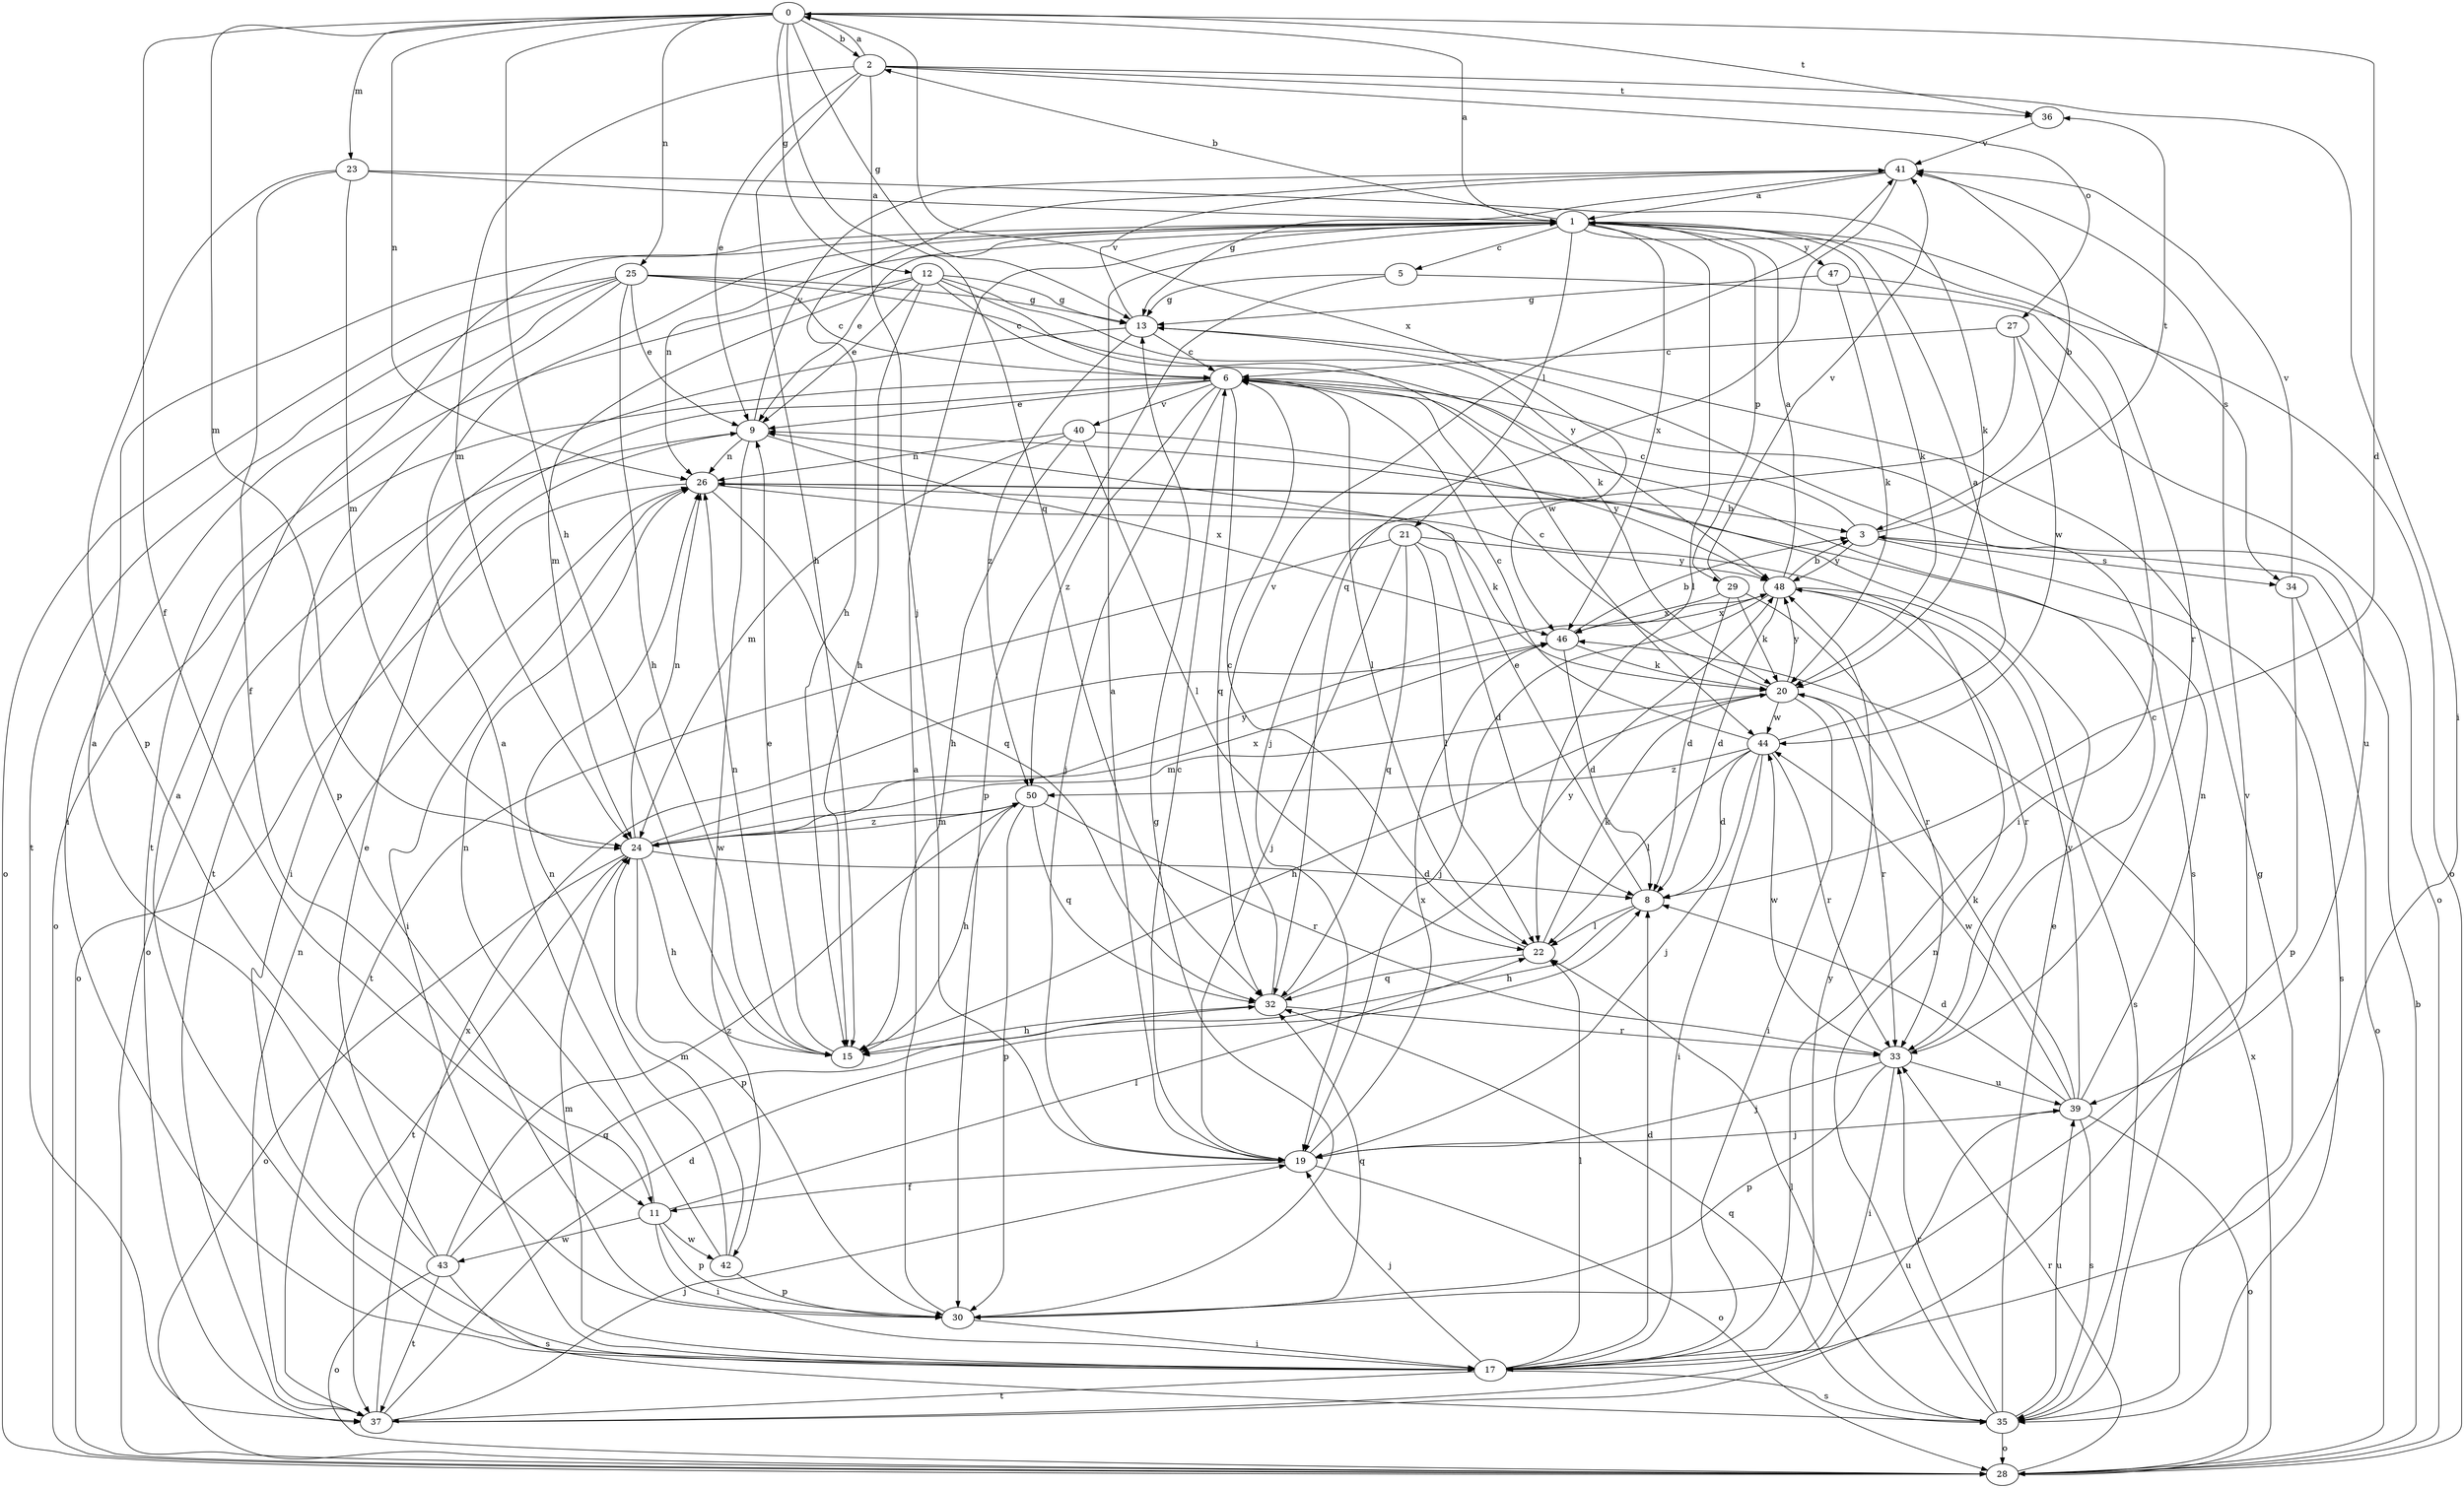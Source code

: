 strict digraph  {
0;
1;
2;
3;
5;
6;
8;
9;
11;
12;
13;
15;
17;
19;
20;
21;
22;
23;
24;
25;
26;
27;
28;
29;
30;
32;
33;
34;
35;
36;
37;
39;
40;
41;
42;
43;
44;
46;
47;
48;
50;
0 -> 2  [label=b];
0 -> 8  [label=d];
0 -> 11  [label=f];
0 -> 12  [label=g];
0 -> 13  [label=g];
0 -> 15  [label=h];
0 -> 23  [label=m];
0 -> 24  [label=m];
0 -> 25  [label=n];
0 -> 26  [label=n];
0 -> 32  [label=q];
0 -> 36  [label=t];
0 -> 46  [label=x];
1 -> 0  [label=a];
1 -> 2  [label=b];
1 -> 5  [label=c];
1 -> 9  [label=e];
1 -> 20  [label=k];
1 -> 21  [label=l];
1 -> 22  [label=l];
1 -> 26  [label=n];
1 -> 29  [label=p];
1 -> 33  [label=r];
1 -> 34  [label=s];
1 -> 46  [label=x];
1 -> 47  [label=y];
2 -> 0  [label=a];
2 -> 9  [label=e];
2 -> 15  [label=h];
2 -> 17  [label=i];
2 -> 19  [label=j];
2 -> 24  [label=m];
2 -> 27  [label=o];
2 -> 36  [label=t];
3 -> 6  [label=c];
3 -> 34  [label=s];
3 -> 35  [label=s];
3 -> 36  [label=t];
3 -> 48  [label=y];
5 -> 13  [label=g];
5 -> 17  [label=i];
5 -> 30  [label=p];
6 -> 9  [label=e];
6 -> 17  [label=i];
6 -> 19  [label=j];
6 -> 22  [label=l];
6 -> 28  [label=o];
6 -> 32  [label=q];
6 -> 39  [label=u];
6 -> 40  [label=v];
6 -> 50  [label=z];
8 -> 9  [label=e];
8 -> 15  [label=h];
8 -> 22  [label=l];
9 -> 26  [label=n];
9 -> 28  [label=o];
9 -> 41  [label=v];
9 -> 42  [label=w];
9 -> 46  [label=x];
11 -> 17  [label=i];
11 -> 22  [label=l];
11 -> 26  [label=n];
11 -> 30  [label=p];
11 -> 42  [label=w];
11 -> 43  [label=w];
12 -> 6  [label=c];
12 -> 9  [label=e];
12 -> 13  [label=g];
12 -> 15  [label=h];
12 -> 24  [label=m];
12 -> 37  [label=t];
12 -> 44  [label=w];
12 -> 48  [label=y];
13 -> 6  [label=c];
13 -> 35  [label=s];
13 -> 37  [label=t];
13 -> 41  [label=v];
13 -> 50  [label=z];
15 -> 9  [label=e];
15 -> 26  [label=n];
17 -> 1  [label=a];
17 -> 8  [label=d];
17 -> 19  [label=j];
17 -> 22  [label=l];
17 -> 24  [label=m];
17 -> 35  [label=s];
17 -> 37  [label=t];
17 -> 48  [label=y];
19 -> 1  [label=a];
19 -> 6  [label=c];
19 -> 11  [label=f];
19 -> 28  [label=o];
19 -> 46  [label=x];
20 -> 6  [label=c];
20 -> 15  [label=h];
20 -> 17  [label=i];
20 -> 24  [label=m];
20 -> 33  [label=r];
20 -> 44  [label=w];
20 -> 48  [label=y];
21 -> 8  [label=d];
21 -> 19  [label=j];
21 -> 22  [label=l];
21 -> 32  [label=q];
21 -> 37  [label=t];
21 -> 48  [label=y];
22 -> 6  [label=c];
22 -> 20  [label=k];
22 -> 32  [label=q];
23 -> 1  [label=a];
23 -> 11  [label=f];
23 -> 20  [label=k];
23 -> 24  [label=m];
23 -> 30  [label=p];
24 -> 8  [label=d];
24 -> 15  [label=h];
24 -> 26  [label=n];
24 -> 28  [label=o];
24 -> 30  [label=p];
24 -> 37  [label=t];
24 -> 46  [label=x];
24 -> 48  [label=y];
24 -> 50  [label=z];
25 -> 6  [label=c];
25 -> 9  [label=e];
25 -> 13  [label=g];
25 -> 15  [label=h];
25 -> 17  [label=i];
25 -> 20  [label=k];
25 -> 28  [label=o];
25 -> 30  [label=p];
25 -> 37  [label=t];
26 -> 3  [label=b];
26 -> 17  [label=i];
26 -> 20  [label=k];
26 -> 28  [label=o];
26 -> 32  [label=q];
27 -> 6  [label=c];
27 -> 19  [label=j];
27 -> 28  [label=o];
27 -> 44  [label=w];
28 -> 3  [label=b];
28 -> 33  [label=r];
28 -> 46  [label=x];
29 -> 8  [label=d];
29 -> 20  [label=k];
29 -> 33  [label=r];
29 -> 41  [label=v];
29 -> 46  [label=x];
30 -> 1  [label=a];
30 -> 13  [label=g];
30 -> 17  [label=i];
30 -> 32  [label=q];
32 -> 15  [label=h];
32 -> 33  [label=r];
32 -> 41  [label=v];
32 -> 48  [label=y];
33 -> 6  [label=c];
33 -> 17  [label=i];
33 -> 19  [label=j];
33 -> 30  [label=p];
33 -> 39  [label=u];
33 -> 44  [label=w];
34 -> 28  [label=o];
34 -> 30  [label=p];
34 -> 41  [label=v];
35 -> 9  [label=e];
35 -> 13  [label=g];
35 -> 22  [label=l];
35 -> 26  [label=n];
35 -> 28  [label=o];
35 -> 32  [label=q];
35 -> 33  [label=r];
35 -> 39  [label=u];
36 -> 41  [label=v];
37 -> 8  [label=d];
37 -> 19  [label=j];
37 -> 26  [label=n];
37 -> 39  [label=u];
37 -> 41  [label=v];
37 -> 46  [label=x];
39 -> 8  [label=d];
39 -> 19  [label=j];
39 -> 20  [label=k];
39 -> 26  [label=n];
39 -> 28  [label=o];
39 -> 35  [label=s];
39 -> 44  [label=w];
39 -> 48  [label=y];
40 -> 15  [label=h];
40 -> 22  [label=l];
40 -> 24  [label=m];
40 -> 26  [label=n];
40 -> 48  [label=y];
41 -> 1  [label=a];
41 -> 3  [label=b];
41 -> 13  [label=g];
41 -> 15  [label=h];
41 -> 32  [label=q];
42 -> 1  [label=a];
42 -> 24  [label=m];
42 -> 26  [label=n];
42 -> 30  [label=p];
43 -> 1  [label=a];
43 -> 9  [label=e];
43 -> 28  [label=o];
43 -> 32  [label=q];
43 -> 35  [label=s];
43 -> 37  [label=t];
43 -> 50  [label=z];
44 -> 1  [label=a];
44 -> 6  [label=c];
44 -> 8  [label=d];
44 -> 17  [label=i];
44 -> 19  [label=j];
44 -> 22  [label=l];
44 -> 33  [label=r];
44 -> 50  [label=z];
46 -> 3  [label=b];
46 -> 8  [label=d];
46 -> 20  [label=k];
47 -> 13  [label=g];
47 -> 20  [label=k];
47 -> 28  [label=o];
48 -> 1  [label=a];
48 -> 3  [label=b];
48 -> 8  [label=d];
48 -> 19  [label=j];
48 -> 33  [label=r];
48 -> 35  [label=s];
48 -> 46  [label=x];
50 -> 15  [label=h];
50 -> 24  [label=m];
50 -> 30  [label=p];
50 -> 32  [label=q];
50 -> 33  [label=r];
}
